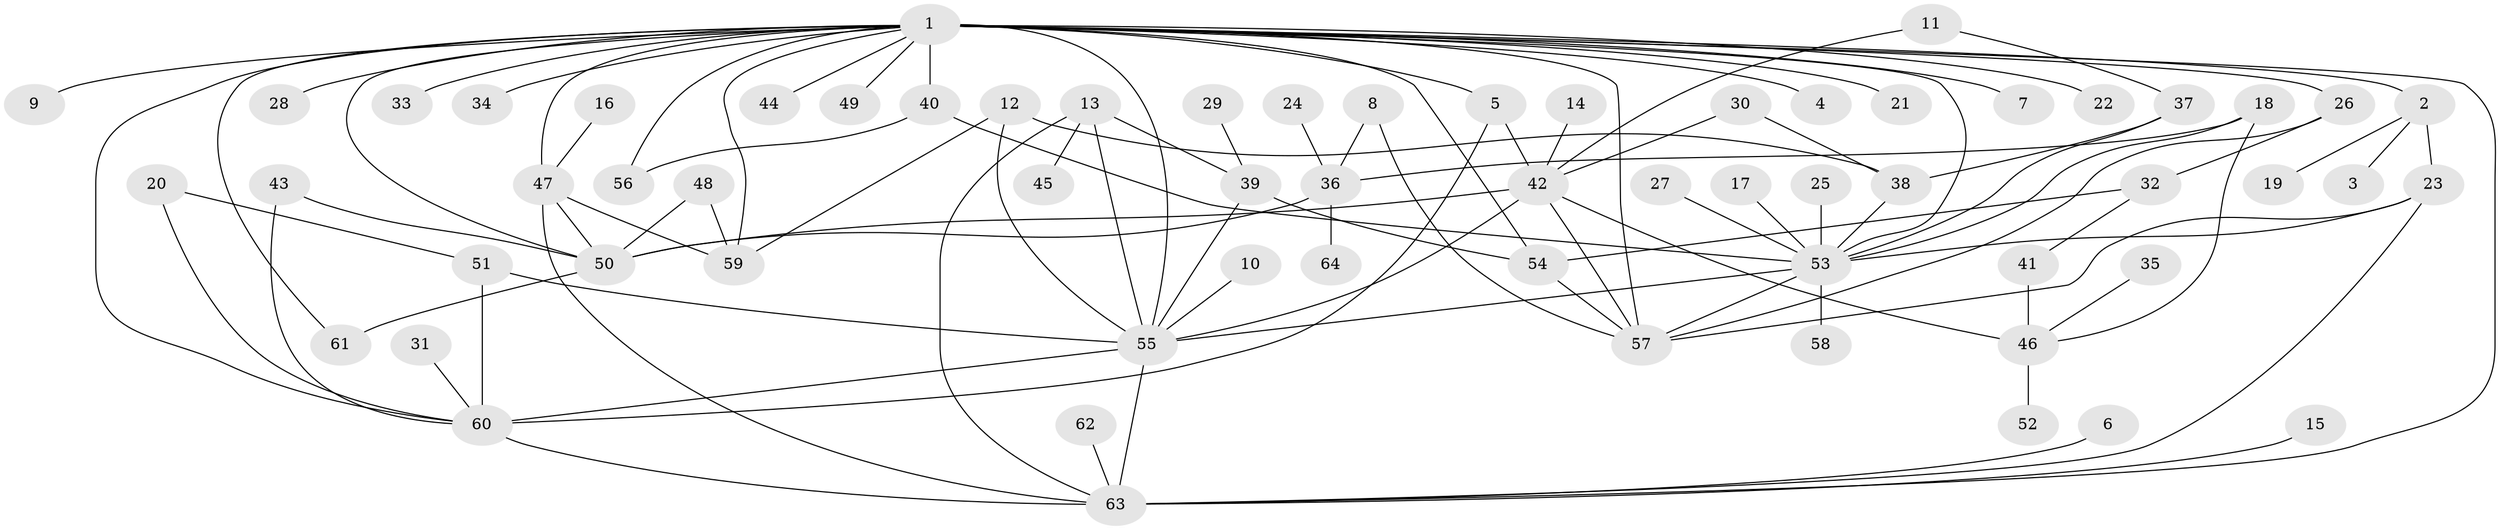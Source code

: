 // original degree distribution, {12: 0.015625, 18: 0.0078125, 13: 0.0078125, 5: 0.0546875, 1: 0.4296875, 4: 0.0546875, 3: 0.15625, 2: 0.21875, 11: 0.0078125, 8: 0.015625, 9: 0.0078125, 7: 0.0078125, 6: 0.015625}
// Generated by graph-tools (version 1.1) at 2025/26/03/09/25 03:26:00]
// undirected, 64 vertices, 100 edges
graph export_dot {
graph [start="1"]
  node [color=gray90,style=filled];
  1;
  2;
  3;
  4;
  5;
  6;
  7;
  8;
  9;
  10;
  11;
  12;
  13;
  14;
  15;
  16;
  17;
  18;
  19;
  20;
  21;
  22;
  23;
  24;
  25;
  26;
  27;
  28;
  29;
  30;
  31;
  32;
  33;
  34;
  35;
  36;
  37;
  38;
  39;
  40;
  41;
  42;
  43;
  44;
  45;
  46;
  47;
  48;
  49;
  50;
  51;
  52;
  53;
  54;
  55;
  56;
  57;
  58;
  59;
  60;
  61;
  62;
  63;
  64;
  1 -- 2 [weight=1.0];
  1 -- 4 [weight=1.0];
  1 -- 5 [weight=1.0];
  1 -- 7 [weight=1.0];
  1 -- 9 [weight=1.0];
  1 -- 21 [weight=1.0];
  1 -- 22 [weight=1.0];
  1 -- 26 [weight=2.0];
  1 -- 28 [weight=1.0];
  1 -- 33 [weight=1.0];
  1 -- 34 [weight=1.0];
  1 -- 40 [weight=1.0];
  1 -- 44 [weight=1.0];
  1 -- 47 [weight=1.0];
  1 -- 49 [weight=1.0];
  1 -- 50 [weight=2.0];
  1 -- 53 [weight=1.0];
  1 -- 54 [weight=1.0];
  1 -- 55 [weight=1.0];
  1 -- 56 [weight=1.0];
  1 -- 57 [weight=1.0];
  1 -- 59 [weight=1.0];
  1 -- 60 [weight=1.0];
  1 -- 61 [weight=1.0];
  1 -- 63 [weight=1.0];
  2 -- 3 [weight=1.0];
  2 -- 19 [weight=1.0];
  2 -- 23 [weight=1.0];
  5 -- 42 [weight=1.0];
  5 -- 60 [weight=1.0];
  6 -- 63 [weight=1.0];
  8 -- 36 [weight=1.0];
  8 -- 57 [weight=1.0];
  10 -- 55 [weight=1.0];
  11 -- 37 [weight=1.0];
  11 -- 42 [weight=1.0];
  12 -- 38 [weight=1.0];
  12 -- 55 [weight=1.0];
  12 -- 59 [weight=1.0];
  13 -- 39 [weight=1.0];
  13 -- 45 [weight=1.0];
  13 -- 55 [weight=1.0];
  13 -- 63 [weight=1.0];
  14 -- 42 [weight=1.0];
  15 -- 63 [weight=1.0];
  16 -- 47 [weight=1.0];
  17 -- 53 [weight=1.0];
  18 -- 36 [weight=1.0];
  18 -- 46 [weight=1.0];
  18 -- 53 [weight=1.0];
  20 -- 51 [weight=1.0];
  20 -- 60 [weight=1.0];
  23 -- 53 [weight=1.0];
  23 -- 57 [weight=1.0];
  23 -- 63 [weight=1.0];
  24 -- 36 [weight=1.0];
  25 -- 53 [weight=1.0];
  26 -- 32 [weight=1.0];
  26 -- 57 [weight=1.0];
  27 -- 53 [weight=1.0];
  29 -- 39 [weight=1.0];
  30 -- 38 [weight=1.0];
  30 -- 42 [weight=1.0];
  31 -- 60 [weight=1.0];
  32 -- 41 [weight=1.0];
  32 -- 54 [weight=1.0];
  35 -- 46 [weight=1.0];
  36 -- 50 [weight=1.0];
  36 -- 64 [weight=1.0];
  37 -- 38 [weight=1.0];
  37 -- 53 [weight=1.0];
  38 -- 53 [weight=1.0];
  39 -- 54 [weight=1.0];
  39 -- 55 [weight=1.0];
  40 -- 53 [weight=1.0];
  40 -- 56 [weight=1.0];
  41 -- 46 [weight=2.0];
  42 -- 46 [weight=1.0];
  42 -- 50 [weight=1.0];
  42 -- 55 [weight=1.0];
  42 -- 57 [weight=1.0];
  43 -- 50 [weight=1.0];
  43 -- 60 [weight=1.0];
  46 -- 52 [weight=2.0];
  47 -- 50 [weight=2.0];
  47 -- 59 [weight=1.0];
  47 -- 63 [weight=1.0];
  48 -- 50 [weight=1.0];
  48 -- 59 [weight=1.0];
  50 -- 61 [weight=1.0];
  51 -- 55 [weight=1.0];
  51 -- 60 [weight=1.0];
  53 -- 55 [weight=1.0];
  53 -- 57 [weight=1.0];
  53 -- 58 [weight=1.0];
  54 -- 57 [weight=1.0];
  55 -- 60 [weight=1.0];
  55 -- 63 [weight=1.0];
  60 -- 63 [weight=2.0];
  62 -- 63 [weight=1.0];
}

